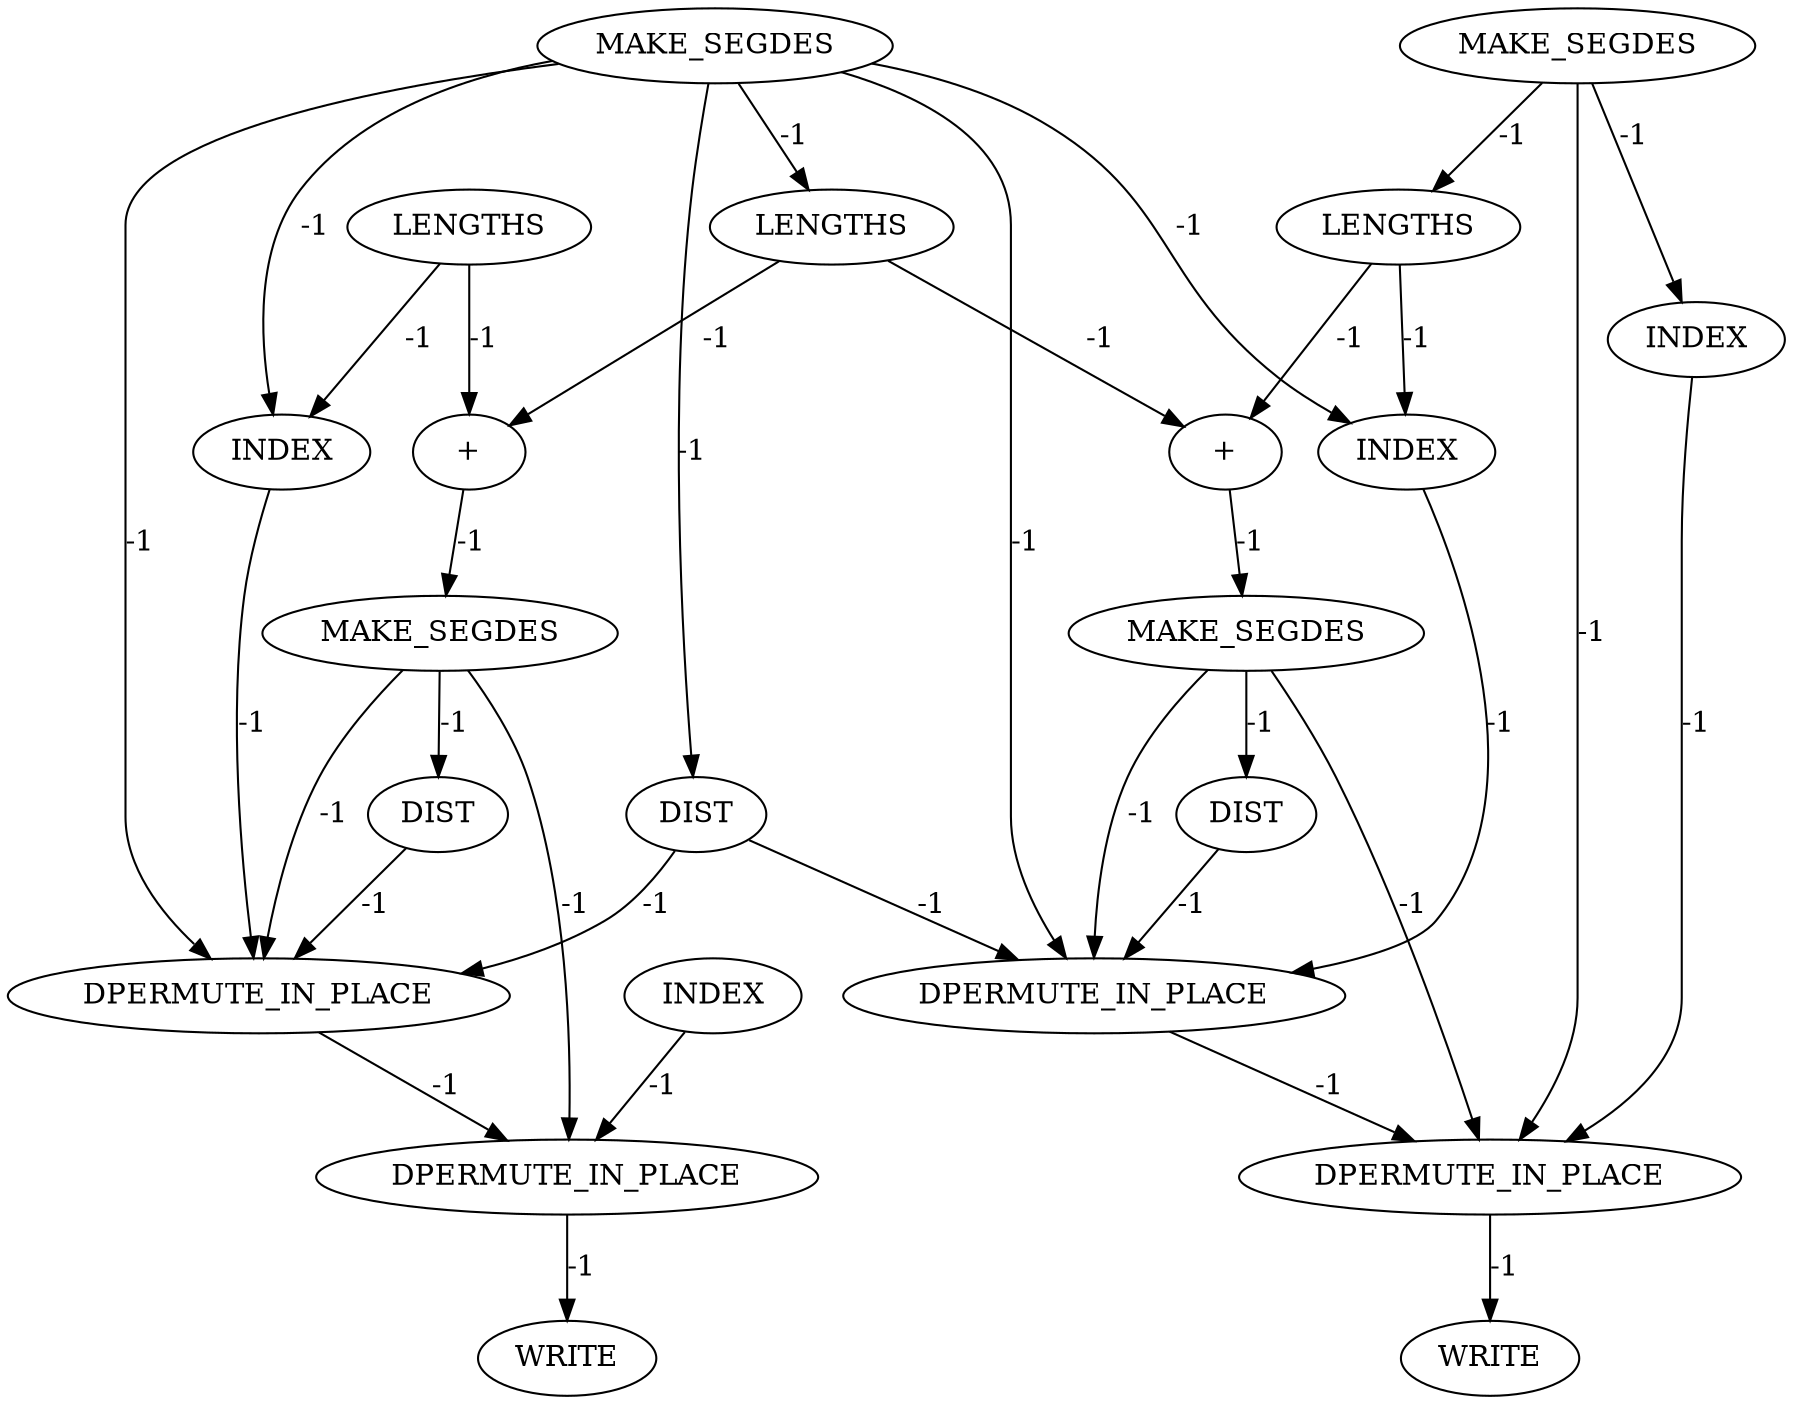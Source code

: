 digraph {
	is_B_INST_4436 [label="+" cost=0]
	is_B_INST_4441 [label=MAKE_SEGDES cost=0]
	is_B_INST_4316 [label=MAKE_SEGDES cost=0]
	is_B_INST_6651 [label=DPERMUTE_IN_PLACE cost=0]
	is_B_INST_4354 [label=LENGTHS cost=0]
	is_B_INST_6650 [label=DPERMUTE_IN_PLACE cost=0]
	is_B_INST_4360 [label=MAKE_SEGDES cost=0]
	is_B_INST_4471 [label=WRITE cost=0]
	is_B_INST_4332 [label=INDEX cost=0]
	is_B_INST_4366 [label=DIST cost=0]
	is_B_INST_4322 [label=DIST cost=0]
	is_B_INST_4355 [label="+" cost=0]
	is_B_INST_4413 [label=INDEX cost=0]
	is_B_INST_4447 [label=DIST cost=0]
	is_B_INST_4390 [label=WRITE cost=0]
	is_B_INST_4336 [label=LENGTHS cost=0]
	is_B_INST_4344 [label=INDEX cost=0]
	is_B_INST_4417 [label=LENGTHS cost=0]
	is_B_INST_6649 [label=DPERMUTE_IN_PLACE cost=0]
	is_B_INST_469 [label=MAKE_SEGDES cost=0]
	is_B_INST_4425 [label=INDEX cost=0]
	is_B_INST_6648 [label=DPERMUTE_IN_PLACE cost=0]
	is_B_INST_4436 -> is_B_INST_4441 [label=-1 cost=-1]
	is_B_INST_4441 -> is_B_INST_4447 [label=-1 cost=-1]
	is_B_INST_4441 -> is_B_INST_6650 [label=-1 cost=-1]
	is_B_INST_4441 -> is_B_INST_6651 [label=-1 cost=-1]
	is_B_INST_4316 -> is_B_INST_4322 [label=-1 cost=-1]
	is_B_INST_4316 -> is_B_INST_4344 [label=-1 cost=-1]
	is_B_INST_4316 -> is_B_INST_4354 [label=-1 cost=-1]
	is_B_INST_4316 -> is_B_INST_6648 [label=-1 cost=-1]
	is_B_INST_4316 -> is_B_INST_4425 [label=-1 cost=-1]
	is_B_INST_4316 -> is_B_INST_6650 [label=-1 cost=-1]
	is_B_INST_6651 -> is_B_INST_4471 [label=-1 cost=-1]
	is_B_INST_4354 -> is_B_INST_4355 [label=-1 cost=-1]
	is_B_INST_4354 -> is_B_INST_4436 [label=-1 cost=-1]
	is_B_INST_6650 -> is_B_INST_6651 [label=-1 cost=-1]
	is_B_INST_4360 -> is_B_INST_4366 [label=-1 cost=-1]
	is_B_INST_4360 -> is_B_INST_6648 [label=-1 cost=-1]
	is_B_INST_4360 -> is_B_INST_6649 [label=-1 cost=-1]
	is_B_INST_4332 -> is_B_INST_6649 [label=-1 cost=-1]
	is_B_INST_4366 -> is_B_INST_6648 [label=-1 cost=-1]
	is_B_INST_4322 -> is_B_INST_6648 [label=-1 cost=-1]
	is_B_INST_4322 -> is_B_INST_6650 [label=-1 cost=-1]
	is_B_INST_4355 -> is_B_INST_4360 [label=-1 cost=-1]
	is_B_INST_4413 -> is_B_INST_6651 [label=-1 cost=-1]
	is_B_INST_4447 -> is_B_INST_6650 [label=-1 cost=-1]
	is_B_INST_4336 -> is_B_INST_4344 [label=-1 cost=-1]
	is_B_INST_4336 -> is_B_INST_4355 [label=-1 cost=-1]
	is_B_INST_4344 -> is_B_INST_6648 [label=-1 cost=-1]
	is_B_INST_4417 -> is_B_INST_4425 [label=-1 cost=-1]
	is_B_INST_4417 -> is_B_INST_4436 [label=-1 cost=-1]
	is_B_INST_6649 -> is_B_INST_4390 [label=-1 cost=-1]
	is_B_INST_469 -> is_B_INST_4332 [label=-1 cost=-1]
	is_B_INST_469 -> is_B_INST_4336 [label=-1 cost=-1]
	is_B_INST_469 -> is_B_INST_6649 [label=-1 cost=-1]
	is_B_INST_4425 -> is_B_INST_6650 [label=-1 cost=-1]
	is_B_INST_6648 -> is_B_INST_6649 [label=-1 cost=-1]
}
